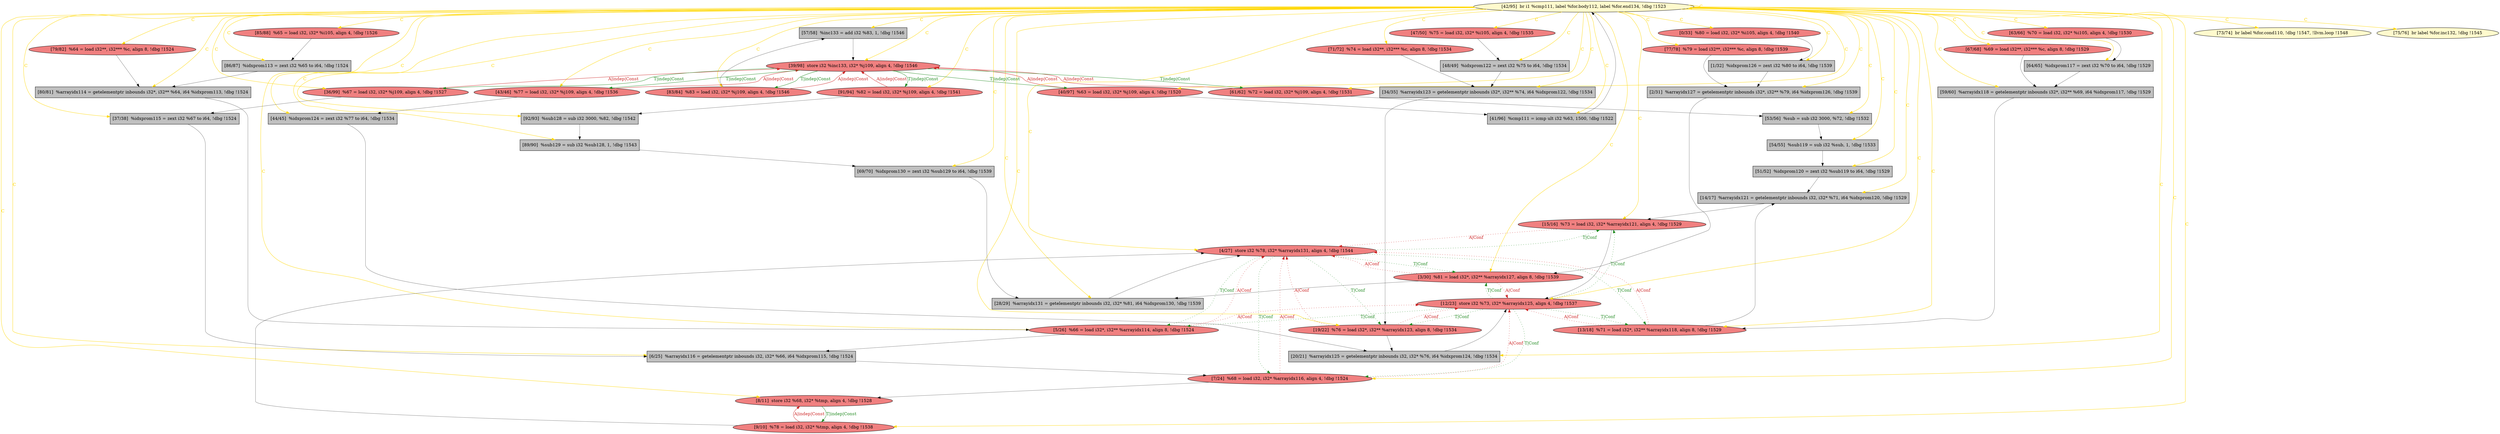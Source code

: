 
digraph G {


node7073 [fillcolor=grey,label="[53/56]  %sub = sub i32 3000, %72, !dbg !1532",shape=rectangle,style=filled ]
node7072 [fillcolor=grey,label="[57/58]  %inc133 = add i32 %83, 1, !dbg !1546",shape=rectangle,style=filled ]
node7071 [fillcolor=lightcoral,label="[85/88]  %65 = load i32, i32* %i105, align 4, !dbg !1526",shape=ellipse,style=filled ]
node7070 [fillcolor=lemonchiffon,label="[42/95]  br i1 %cmp111, label %for.body112, label %for.end134, !dbg !1523",shape=ellipse,style=filled ]
node7067 [fillcolor=lightcoral,label="[8/11]  store i32 %68, i32* %tmp, align 4, !dbg !1528",shape=ellipse,style=filled ]
node7066 [fillcolor=grey,label="[44/45]  %idxprom124 = zext i32 %77 to i64, !dbg !1534",shape=rectangle,style=filled ]
node7065 [fillcolor=lightcoral,label="[40/97]  %63 = load i32, i32* %j109, align 4, !dbg !1520",shape=ellipse,style=filled ]
node7064 [fillcolor=grey,label="[28/29]  %arrayidx131 = getelementptr inbounds i32, i32* %81, i64 %idxprom130, !dbg !1539",shape=rectangle,style=filled ]
node7063 [fillcolor=lightcoral,label="[71/72]  %74 = load i32**, i32*** %c, align 8, !dbg !1534",shape=ellipse,style=filled ]
node7060 [fillcolor=grey,label="[80/81]  %arrayidx114 = getelementptr inbounds i32*, i32** %64, i64 %idxprom113, !dbg !1524",shape=rectangle,style=filled ]
node7043 [fillcolor=lightcoral,label="[63/66]  %70 = load i32, i32* %i105, align 4, !dbg !1530",shape=ellipse,style=filled ]
node7039 [fillcolor=lightcoral,label="[3/30]  %81 = load i32*, i32** %arrayidx127, align 8, !dbg !1539",shape=ellipse,style=filled ]
node7033 [fillcolor=lightcoral,label="[77/78]  %79 = load i32**, i32*** %c, align 8, !dbg !1539",shape=ellipse,style=filled ]
node7030 [fillcolor=lightcoral,label="[43/46]  %77 = load i32, i32* %j109, align 4, !dbg !1536",shape=ellipse,style=filled ]
node7036 [fillcolor=grey,label="[51/52]  %idxprom120 = zext i32 %sub119 to i64, !dbg !1529",shape=rectangle,style=filled ]
node7032 [fillcolor=lightcoral,label="[15/16]  %73 = load i32, i32* %arrayidx121, align 4, !dbg !1529",shape=ellipse,style=filled ]
node7044 [fillcolor=lightcoral,label="[61/62]  %72 = load i32, i32* %j109, align 4, !dbg !1531",shape=ellipse,style=filled ]
node7069 [fillcolor=grey,label="[69/70]  %idxprom130 = zext i32 %sub129 to i64, !dbg !1539",shape=rectangle,style=filled ]
node7061 [fillcolor=grey,label="[86/87]  %idxprom113 = zext i32 %65 to i64, !dbg !1524",shape=rectangle,style=filled ]
node7025 [fillcolor=lightcoral,label="[9/10]  %78 = load i32, i32* %tmp, align 4, !dbg !1538",shape=ellipse,style=filled ]
node7027 [fillcolor=lightcoral,label="[19/22]  %76 = load i32*, i32** %arrayidx123, align 8, !dbg !1534",shape=ellipse,style=filled ]
node7034 [fillcolor=lightcoral,label="[5/26]  %66 = load i32*, i32** %arrayidx114, align 8, !dbg !1524",shape=ellipse,style=filled ]
node7068 [fillcolor=grey,label="[48/49]  %idxprom122 = zext i32 %75 to i64, !dbg !1534",shape=rectangle,style=filled ]
node7059 [fillcolor=grey,label="[89/90]  %sub129 = sub i32 %sub128, 1, !dbg !1543",shape=rectangle,style=filled ]
node7035 [fillcolor=grey,label="[6/25]  %arrayidx116 = getelementptr inbounds i32, i32* %66, i64 %idxprom115, !dbg !1524",shape=rectangle,style=filled ]
node7029 [fillcolor=lightcoral,label="[36/99]  %67 = load i32, i32* %j109, align 4, !dbg !1527",shape=ellipse,style=filled ]
node7031 [fillcolor=lightcoral,label="[47/50]  %75 = load i32, i32* %i105, align 4, !dbg !1535",shape=ellipse,style=filled ]
node7062 [fillcolor=grey,label="[37/38]  %idxprom115 = zext i32 %67 to i64, !dbg !1524",shape=rectangle,style=filled ]
node7037 [fillcolor=grey,label="[14/17]  %arrayidx121 = getelementptr inbounds i32, i32* %71, i64 %idxprom120, !dbg !1529",shape=rectangle,style=filled ]
node7028 [fillcolor=grey,label="[34/35]  %arrayidx123 = getelementptr inbounds i32*, i32** %74, i64 %idxprom122, !dbg !1534",shape=rectangle,style=filled ]
node7055 [fillcolor=lightcoral,label="[4/27]  store i32 %78, i32* %arrayidx131, align 4, !dbg !1544",shape=ellipse,style=filled ]
node7024 [fillcolor=lightcoral,label="[0/33]  %80 = load i32, i32* %i105, align 4, !dbg !1540",shape=ellipse,style=filled ]
node7052 [fillcolor=lightcoral,label="[91/94]  %82 = load i32, i32* %j109, align 4, !dbg !1541",shape=ellipse,style=filled ]
node7040 [fillcolor=lightcoral,label="[12/23]  store i32 %73, i32* %arrayidx125, align 4, !dbg !1537",shape=ellipse,style=filled ]
node7051 [fillcolor=grey,label="[2/31]  %arrayidx127 = getelementptr inbounds i32*, i32** %79, i64 %idxprom126, !dbg !1539",shape=rectangle,style=filled ]
node7041 [fillcolor=lightcoral,label="[67/68]  %69 = load i32**, i32*** %c, align 8, !dbg !1529",shape=ellipse,style=filled ]
node7042 [fillcolor=lightcoral,label="[7/24]  %68 = load i32, i32* %arrayidx116, align 4, !dbg !1524",shape=ellipse,style=filled ]
node7053 [fillcolor=grey,label="[54/55]  %sub119 = sub i32 %sub, 1, !dbg !1533",shape=rectangle,style=filled ]
node7045 [fillcolor=grey,label="[1/32]  %idxprom126 = zext i32 %80 to i64, !dbg !1539",shape=rectangle,style=filled ]
node7056 [fillcolor=lemonchiffon,label="[73/74]  br label %for.cond110, !dbg !1547, !llvm.loop !1548",shape=ellipse,style=filled ]
node7038 [fillcolor=grey,label="[64/65]  %idxprom117 = zext i32 %70 to i64, !dbg !1529",shape=rectangle,style=filled ]
node7046 [fillcolor=lightcoral,label="[83/84]  %83 = load i32, i32* %j109, align 4, !dbg !1546",shape=ellipse,style=filled ]
node7026 [fillcolor=grey,label="[20/21]  %arrayidx125 = getelementptr inbounds i32, i32* %76, i64 %idxprom124, !dbg !1534",shape=rectangle,style=filled ]
node7057 [fillcolor=grey,label="[41/96]  %cmp111 = icmp ult i32 %63, 1500, !dbg !1522",shape=rectangle,style=filled ]
node7048 [fillcolor=lightcoral,label="[39/98]  store i32 %inc133, i32* %j109, align 4, !dbg !1546",shape=ellipse,style=filled ]
node7047 [fillcolor=lightcoral,label="[79/82]  %64 = load i32**, i32*** %c, align 8, !dbg !1524",shape=ellipse,style=filled ]
node7049 [fillcolor=grey,label="[92/93]  %sub128 = sub i32 3000, %82, !dbg !1542",shape=rectangle,style=filled ]
node7050 [fillcolor=grey,label="[59/60]  %arrayidx118 = getelementptr inbounds i32*, i32** %69, i64 %idxprom117, !dbg !1529",shape=rectangle,style=filled ]
node7054 [fillcolor=lemonchiffon,label="[75/76]  br label %for.inc132, !dbg !1545",shape=ellipse,style=filled ]
node7058 [fillcolor=lightcoral,label="[13/18]  %71 = load i32*, i32** %arrayidx118, align 8, !dbg !1529",shape=ellipse,style=filled ]

node7055->node7032 [style=dotted,color=forestgreen,label="T|Conf",penwidth=1.0,fontcolor=forestgreen ]
node7048->node7044 [style=solid,color=forestgreen,label="T|indep|Const",penwidth=1.0,fontcolor=forestgreen ]
node7046->node7048 [style=solid,color=firebrick3,label="A|indep|Const",penwidth=1.0,fontcolor=firebrick3 ]
node7048->node7046 [style=solid,color=forestgreen,label="T|indep|Const",penwidth=1.0,fontcolor=forestgreen ]
node7039->node7040 [style=dotted,color=firebrick3,label="A|Conf",penwidth=1.0,fontcolor=firebrick3 ]
node7052->node7048 [style=solid,color=firebrick3,label="A|indep|Const",penwidth=1.0,fontcolor=firebrick3 ]
node7042->node7040 [style=dotted,color=firebrick3,label="A|Conf",penwidth=1.0,fontcolor=firebrick3 ]
node7034->node7040 [style=dotted,color=firebrick3,label="A|Conf",penwidth=1.0,fontcolor=firebrick3 ]
node7042->node7055 [style=dotted,color=firebrick3,label="A|Conf",penwidth=1.0,fontcolor=firebrick3 ]
node7034->node7055 [style=dotted,color=firebrick3,label="A|Conf",penwidth=1.0,fontcolor=firebrick3 ]
node7073->node7053 [style=solid,color=black,label="",penwidth=0.5,fontcolor=black ]
node7055->node7039 [style=dotted,color=forestgreen,label="T|Conf",penwidth=1.0,fontcolor=forestgreen ]
node7039->node7055 [style=dotted,color=firebrick3,label="A|Conf",penwidth=1.0,fontcolor=firebrick3 ]
node7048->node7052 [style=solid,color=forestgreen,label="T|indep|Const",penwidth=1.0,fontcolor=forestgreen ]
node7046->node7072 [style=solid,color=black,label="",penwidth=0.5,fontcolor=black ]
node7031->node7068 [style=solid,color=black,label="",penwidth=0.5,fontcolor=black ]
node7048->node7029 [style=solid,color=forestgreen,label="T|indep|Const",penwidth=1.0,fontcolor=forestgreen ]
node7029->node7048 [style=solid,color=firebrick3,label="A|indep|Const",penwidth=1.0,fontcolor=firebrick3 ]
node7070->node7024 [style=solid,color=gold,label="C",penwidth=1.0,fontcolor=gold ]
node7067->node7025 [style=solid,color=forestgreen,label="T|indep|Const",penwidth=1.0,fontcolor=forestgreen ]
node7025->node7067 [style=solid,color=firebrick3,label="A|indep|Const",penwidth=1.0,fontcolor=firebrick3 ]
node7052->node7049 [style=solid,color=black,label="",penwidth=0.5,fontcolor=black ]
node7055->node7027 [style=dotted,color=forestgreen,label="T|Conf",penwidth=1.0,fontcolor=forestgreen ]
node7064->node7055 [style=solid,color=black,label="",penwidth=0.5,fontcolor=black ]
node7034->node7035 [style=solid,color=black,label="",penwidth=0.5,fontcolor=black ]
node7041->node7050 [style=solid,color=black,label="",penwidth=0.5,fontcolor=black ]
node7070->node7038 [style=solid,color=gold,label="C",penwidth=1.0,fontcolor=gold ]
node7040->node7027 [style=dotted,color=forestgreen,label="T|Conf",penwidth=1.0,fontcolor=forestgreen ]
node7027->node7040 [style=dotted,color=firebrick3,label="A|Conf",penwidth=1.0,fontcolor=firebrick3 ]
node7030->node7048 [style=solid,color=firebrick3,label="A|indep|Const",penwidth=1.0,fontcolor=firebrick3 ]
node7055->node7058 [style=dotted,color=forestgreen,label="T|Conf",penwidth=1.0,fontcolor=forestgreen ]
node7032->node7040 [style=solid,color=black,label="",penwidth=0.5,fontcolor=black ]
node7070->node7048 [style=solid,color=gold,label="C",penwidth=1.0,fontcolor=gold ]
node7070->node7047 [style=solid,color=gold,label="C",penwidth=1.0,fontcolor=gold ]
node7072->node7048 [style=solid,color=black,label="",penwidth=0.5,fontcolor=black ]
node7050->node7058 [style=solid,color=black,label="",penwidth=0.5,fontcolor=black ]
node7058->node7037 [style=solid,color=black,label="",penwidth=0.5,fontcolor=black ]
node7070->node7055 [style=solid,color=gold,label="C",penwidth=1.0,fontcolor=gold ]
node7071->node7061 [style=solid,color=black,label="",penwidth=0.5,fontcolor=black ]
node7070->node7060 [style=solid,color=gold,label="C",penwidth=1.0,fontcolor=gold ]
node7070->node7035 [style=solid,color=gold,label="C",penwidth=1.0,fontcolor=gold ]
node7070->node7034 [style=solid,color=gold,label="C",penwidth=1.0,fontcolor=gold ]
node7070->node7072 [style=solid,color=gold,label="C",penwidth=1.0,fontcolor=gold ]
node7070->node7062 [style=solid,color=gold,label="C",penwidth=1.0,fontcolor=gold ]
node7025->node7055 [style=solid,color=black,label="",penwidth=0.5,fontcolor=black ]
node7070->node7041 [style=solid,color=gold,label="C",penwidth=1.0,fontcolor=gold ]
node7062->node7035 [style=solid,color=black,label="",penwidth=0.5,fontcolor=black ]
node7042->node7067 [style=solid,color=black,label="",penwidth=0.5,fontcolor=black ]
node7070->node7044 [style=solid,color=gold,label="C",penwidth=1.0,fontcolor=gold ]
node7070->node7025 [style=solid,color=gold,label="C",penwidth=1.0,fontcolor=gold ]
node7070->node7039 [style=solid,color=gold,label="C",penwidth=1.0,fontcolor=gold ]
node7051->node7039 [style=solid,color=black,label="",penwidth=0.5,fontcolor=black ]
node7048->node7065 [style=solid,color=forestgreen,label="T|indep|Const",penwidth=1.0,fontcolor=forestgreen ]
node7070->node7053 [style=solid,color=gold,label="C",penwidth=1.0,fontcolor=gold ]
node7036->node7037 [style=solid,color=black,label="",penwidth=0.5,fontcolor=black ]
node7070->node7071 [style=solid,color=gold,label="C",penwidth=1.0,fontcolor=gold ]
node7060->node7034 [style=solid,color=black,label="",penwidth=0.5,fontcolor=black ]
node7070->node7052 [style=solid,color=gold,label="C",penwidth=1.0,fontcolor=gold ]
node7070->node7063 [style=solid,color=gold,label="C",penwidth=1.0,fontcolor=gold ]
node7040->node7042 [style=dotted,color=forestgreen,label="T|Conf",penwidth=1.0,fontcolor=forestgreen ]
node7039->node7064 [style=solid,color=black,label="",penwidth=0.5,fontcolor=black ]
node7070->node7070 [style=solid,color=gold,label="C",penwidth=1.0,fontcolor=gold ]
node7058->node7055 [style=dotted,color=firebrick3,label="A|Conf",penwidth=1.0,fontcolor=firebrick3 ]
node7040->node7039 [style=dotted,color=forestgreen,label="T|Conf",penwidth=1.0,fontcolor=forestgreen ]
node7035->node7042 [style=solid,color=black,label="",penwidth=0.5,fontcolor=black ]
node7040->node7032 [style=dotted,color=forestgreen,label="T|Conf",penwidth=1.0,fontcolor=forestgreen ]
node7070->node7036 [style=solid,color=gold,label="C",penwidth=1.0,fontcolor=gold ]
node7070->node7037 [style=solid,color=gold,label="C",penwidth=1.0,fontcolor=gold ]
node7070->node7031 [style=solid,color=gold,label="C",penwidth=1.0,fontcolor=gold ]
node7070->node7064 [style=solid,color=gold,label="C",penwidth=1.0,fontcolor=gold ]
node7040->node7034 [style=dotted,color=forestgreen,label="T|Conf",penwidth=1.0,fontcolor=forestgreen ]
node7070->node7030 [style=solid,color=gold,label="C",penwidth=1.0,fontcolor=gold ]
node7070->node7043 [style=solid,color=gold,label="C",penwidth=1.0,fontcolor=gold ]
node7070->node7045 [style=solid,color=gold,label="C",penwidth=1.0,fontcolor=gold ]
node7070->node7069 [style=solid,color=gold,label="C",penwidth=1.0,fontcolor=gold ]
node7070->node7054 [style=solid,color=gold,label="C",penwidth=1.0,fontcolor=gold ]
node7029->node7062 [style=solid,color=black,label="",penwidth=0.5,fontcolor=black ]
node7044->node7048 [style=solid,color=firebrick3,label="A|indep|Const",penwidth=1.0,fontcolor=firebrick3 ]
node7070->node7056 [style=solid,color=gold,label="C",penwidth=1.0,fontcolor=gold ]
node7070->node7032 [style=solid,color=gold,label="C",penwidth=1.0,fontcolor=gold ]
node7055->node7042 [style=dotted,color=forestgreen,label="T|Conf",penwidth=1.0,fontcolor=forestgreen ]
node7033->node7051 [style=solid,color=black,label="",penwidth=0.5,fontcolor=black ]
node7070->node7065 [style=solid,color=gold,label="C",penwidth=1.0,fontcolor=gold ]
node7040->node7058 [style=dotted,color=forestgreen,label="T|Conf",penwidth=1.0,fontcolor=forestgreen ]
node7070->node7033 [style=solid,color=gold,label="C",penwidth=1.0,fontcolor=gold ]
node7055->node7034 [style=dotted,color=forestgreen,label="T|Conf",penwidth=1.0,fontcolor=forestgreen ]
node7070->node7046 [style=solid,color=gold,label="C",penwidth=1.0,fontcolor=gold ]
node7070->node7028 [style=solid,color=gold,label="C",penwidth=1.0,fontcolor=gold ]
node7047->node7060 [style=solid,color=black,label="",penwidth=0.5,fontcolor=black ]
node7063->node7028 [style=solid,color=black,label="",penwidth=0.5,fontcolor=black ]
node7032->node7055 [style=dotted,color=firebrick3,label="A|Conf",penwidth=1.0,fontcolor=firebrick3 ]
node7028->node7027 [style=solid,color=black,label="",penwidth=0.5,fontcolor=black ]
node7070->node7029 [style=solid,color=gold,label="C",penwidth=1.0,fontcolor=gold ]
node7070->node7057 [style=solid,color=gold,label="C",penwidth=1.0,fontcolor=gold ]
node7057->node7070 [style=solid,color=black,label="",penwidth=0.5,fontcolor=black ]
node7061->node7060 [style=solid,color=black,label="",penwidth=0.5,fontcolor=black ]
node7065->node7057 [style=solid,color=black,label="",penwidth=0.5,fontcolor=black ]
node7053->node7036 [style=solid,color=black,label="",penwidth=0.5,fontcolor=black ]
node7070->node7026 [style=solid,color=gold,label="C",penwidth=1.0,fontcolor=gold ]
node7070->node7073 [style=solid,color=gold,label="C",penwidth=1.0,fontcolor=gold ]
node7045->node7051 [style=solid,color=black,label="",penwidth=0.5,fontcolor=black ]
node7070->node7049 [style=solid,color=gold,label="C",penwidth=1.0,fontcolor=gold ]
node7026->node7040 [style=solid,color=black,label="",penwidth=0.5,fontcolor=black ]
node7049->node7059 [style=solid,color=black,label="",penwidth=0.5,fontcolor=black ]
node7027->node7055 [style=dotted,color=firebrick3,label="A|Conf",penwidth=1.0,fontcolor=firebrick3 ]
node7070->node7051 [style=solid,color=gold,label="C",penwidth=1.0,fontcolor=gold ]
node7070->node7068 [style=solid,color=gold,label="C",penwidth=1.0,fontcolor=gold ]
node7043->node7038 [style=solid,color=black,label="",penwidth=0.5,fontcolor=black ]
node7059->node7069 [style=solid,color=black,label="",penwidth=0.5,fontcolor=black ]
node7070->node7066 [style=solid,color=gold,label="C",penwidth=1.0,fontcolor=gold ]
node7070->node7061 [style=solid,color=gold,label="C",penwidth=1.0,fontcolor=gold ]
node7068->node7028 [style=solid,color=black,label="",penwidth=0.5,fontcolor=black ]
node7027->node7026 [style=solid,color=black,label="",penwidth=0.5,fontcolor=black ]
node7065->node7048 [style=solid,color=firebrick3,label="A|indep|Const",penwidth=1.0,fontcolor=firebrick3 ]
node7070->node7042 [style=solid,color=gold,label="C",penwidth=1.0,fontcolor=gold ]
node7048->node7030 [style=solid,color=forestgreen,label="T|indep|Const",penwidth=1.0,fontcolor=forestgreen ]
node7070->node7067 [style=solid,color=gold,label="C",penwidth=1.0,fontcolor=gold ]
node7024->node7045 [style=solid,color=black,label="",penwidth=0.5,fontcolor=black ]
node7069->node7064 [style=solid,color=black,label="",penwidth=0.5,fontcolor=black ]
node7070->node7027 [style=solid,color=gold,label="C",penwidth=1.0,fontcolor=gold ]
node7038->node7050 [style=solid,color=black,label="",penwidth=0.5,fontcolor=black ]
node7037->node7032 [style=solid,color=black,label="",penwidth=0.5,fontcolor=black ]
node7058->node7040 [style=dotted,color=firebrick3,label="A|Conf",penwidth=1.0,fontcolor=firebrick3 ]
node7030->node7066 [style=solid,color=black,label="",penwidth=0.5,fontcolor=black ]
node7070->node7050 [style=solid,color=gold,label="C",penwidth=1.0,fontcolor=gold ]
node7070->node7059 [style=solid,color=gold,label="C",penwidth=1.0,fontcolor=gold ]
node7070->node7040 [style=solid,color=gold,label="C",penwidth=1.0,fontcolor=gold ]
node7044->node7073 [style=solid,color=black,label="",penwidth=0.5,fontcolor=black ]
node7070->node7058 [style=solid,color=gold,label="C",penwidth=1.0,fontcolor=gold ]
node7066->node7026 [style=solid,color=black,label="",penwidth=0.5,fontcolor=black ]


}
